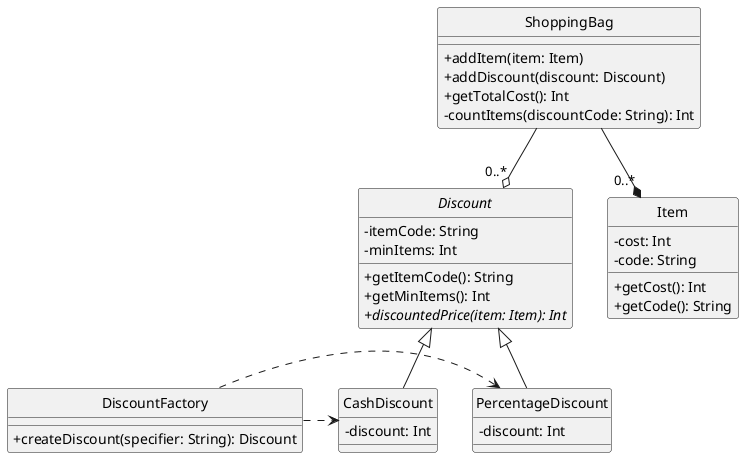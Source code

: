 @startuml Class diagram
skinparam classAttributeIconSize 0
hide circle

class ShoppingBag {
    +addItem(item: Item)
    +addDiscount(discount: Discount)
    +getTotalCost(): Int
    -countItems(discountCode: String): Int
}



abstract class Discount {
    -itemCode: String
    -minItems: Int
    +getItemCode(): String
    +getMinItems(): Int
    +{abstract} discountedPrice(item: Item): Int
}
class PercentageDiscount {
    -discount: Int
}
class CashDiscount {
    -discount: Int
}
Discount <|-- PercentageDiscount
Discount <|-- CashDiscount

class Item {
    -cost: Int
    -code: String
    +getCost(): Int
    +getCode(): String
}

ShoppingBag --* "0..*" Item
ShoppingBag --o "0..*" Discount

class DiscountFactory {
    +createDiscount(specifier: String): Discount
}
DiscountFactory .> PercentageDiscount
DiscountFactory .> CashDiscount

@enduml
